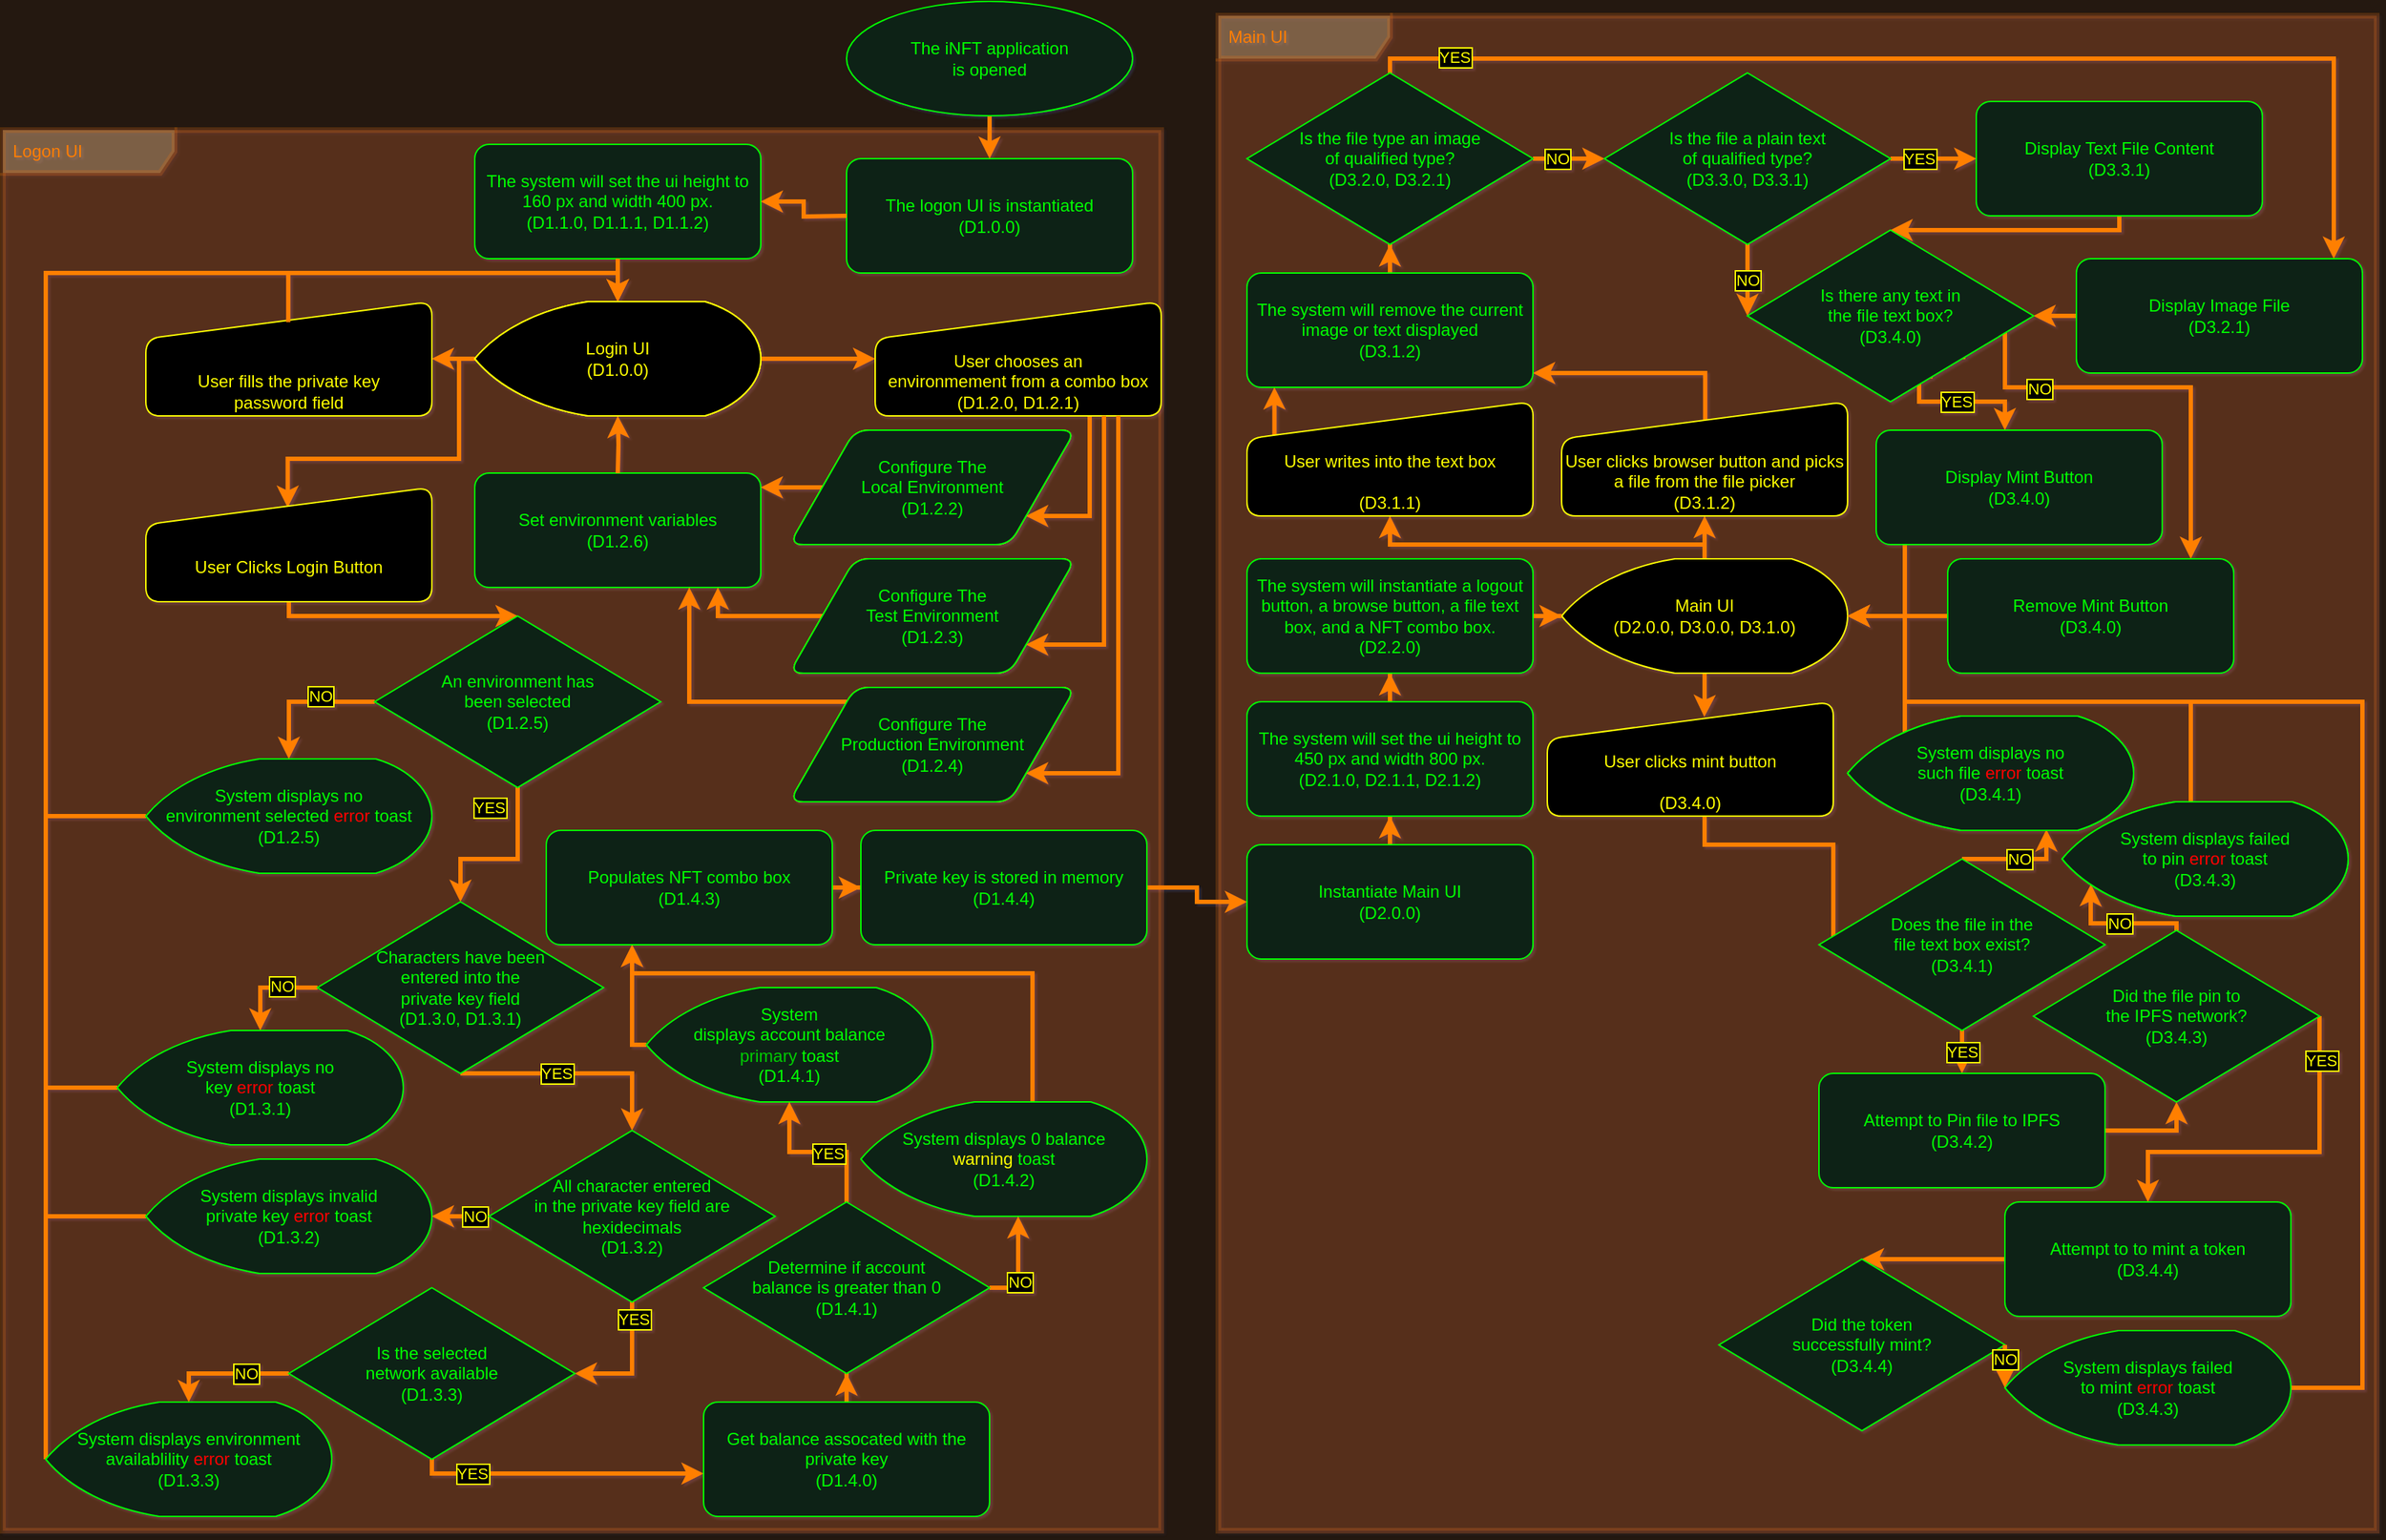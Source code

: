 <mxfile version="15.7.3" type="device"><diagram id="C5RBs43oDa-KdzZeNtuy" name="Page-1"><mxGraphModel dx="1097" dy="750" grid="1" gridSize="10" guides="1" tooltips="1" connect="1" arrows="1" fold="1" page="1" pageScale="1" pageWidth="850" pageHeight="1100" background="#241810" math="0" shadow="1"><root><mxCell id="WIyWlLk6GJQsqaUBKTNV-0"/><mxCell id="WIyWlLk6GJQsqaUBKTNV-1" parent="WIyWlLk6GJQsqaUBKTNV-0"/><mxCell id="1leu_KWG4kSdCPXj51SF-2" value="&lt;font color=&quot;#ff7f00&quot;&gt;Logon UI&lt;/font&gt;" style="shape=umlFrame;whiteSpace=wrap;html=1;width=120;height=30;boundedLbl=1;verticalAlign=middle;align=left;spacingLeft=5;swimlaneFillColor=#FF7F00;strokeColor=#FF7F00;strokeWidth=4;opacity=20;" parent="WIyWlLk6GJQsqaUBKTNV-1" vertex="1"><mxGeometry x="20" y="100" width="810" height="980" as="geometry"/></mxCell><mxCell id="7Yb3wAof8D1DN3w7-vff-41" value="&lt;font&gt;Set environment variables&lt;br&gt;(D1.2.6)&lt;br&gt;&lt;/font&gt;" style="rounded=1;whiteSpace=wrap;html=1;absoluteArcSize=1;strokeWidth=1;fontColor=#00FF00;fillColor=#102419;shadow=0;strokeColor=#00FF00;glass=0;" parent="WIyWlLk6GJQsqaUBKTNV-1" vertex="1"><mxGeometry x="350" y="340" width="200" height="80" as="geometry"/></mxCell><mxCell id="7Yb3wAof8D1DN3w7-vff-10" value="User fills the private key&lt;br&gt;password field" style="html=1;strokeWidth=1;shape=manualInput;whiteSpace=wrap;rounded=1;size=26;fontColor=#FFFF00;fillColor=#000000;shadow=0;strokeColor=#FFFF00;glass=0;verticalAlign=bottom;" parent="WIyWlLk6GJQsqaUBKTNV-1" vertex="1"><mxGeometry x="120" y="220" width="200" height="80" as="geometry"/></mxCell><mxCell id="7Yb3wAof8D1DN3w7-vff-40" value="Login UI&lt;br&gt;(D1.0.0)" style="strokeWidth=1;html=1;shape=mxgraph.flowchart.display;whiteSpace=wrap;fontColor=#FFFF00;fillColor=#000000;rounded=1;shadow=0;strokeColor=#FFFF00;glass=0;" parent="WIyWlLk6GJQsqaUBKTNV-1" vertex="1"><mxGeometry x="350" y="220" width="200" height="80" as="geometry"/></mxCell><mxCell id="7Yb3wAof8D1DN3w7-vff-39" value="&lt;font&gt;The logon UI is instantiated&lt;br&gt;(D1.0.0)&lt;br&gt;&lt;/font&gt;" style="rounded=1;whiteSpace=wrap;html=1;absoluteArcSize=1;strokeWidth=1;fillColor=#102419;strokeColor=#00FF00;shadow=0;fontColor=#00FF00;glass=0;" parent="WIyWlLk6GJQsqaUBKTNV-1" vertex="1"><mxGeometry x="610" y="120" width="200" height="80" as="geometry"/></mxCell><mxCell id="7Yb3wAof8D1DN3w7-vff-38" value="&lt;font&gt;The system will set the ui height to 160 px and width 400 px.&lt;br&gt;(D1.1.0, D1.1.1, D1.1.2)&lt;br&gt;&lt;/font&gt;" style="rounded=1;whiteSpace=wrap;html=1;absoluteArcSize=1;strokeWidth=1;fillColor=#102419;strokeColor=#00FF00;shadow=0;fontColor=#00FF00;glass=0;" parent="WIyWlLk6GJQsqaUBKTNV-1" vertex="1"><mxGeometry x="350" y="110" width="200" height="80" as="geometry"/></mxCell><mxCell id="1leu_KWG4kSdCPXj51SF-4" style="edgeStyle=orthogonalEdgeStyle;rounded=0;orthogonalLoop=1;jettySize=auto;html=1;fontColor=#FFFF00;strokeColor=#FF7F00;strokeWidth=3;" parent="WIyWlLk6GJQsqaUBKTNV-1" source="1leu_KWG4kSdCPXj51SF-0" edge="1"><mxGeometry relative="1" as="geometry"><mxPoint x="710.029" y="120" as="targetPoint"/></mxGeometry></mxCell><mxCell id="1leu_KWG4kSdCPXj51SF-0" value="The iNFT application&lt;br&gt;is opened" style="strokeWidth=1;html=1;shape=mxgraph.flowchart.start_1;whiteSpace=wrap;rounded=1;shadow=0;fontColor=#00ff00;strokeColor=#00FF00;fillColor=#102419;glass=0;" parent="WIyWlLk6GJQsqaUBKTNV-1" vertex="1"><mxGeometry x="610" y="10" width="200" height="80" as="geometry"/></mxCell><mxCell id="1leu_KWG4kSdCPXj51SF-6" style="edgeStyle=orthogonalEdgeStyle;rounded=0;orthogonalLoop=1;jettySize=auto;html=1;fontColor=#FF7F00;strokeColor=#FF7F00;strokeWidth=3;" parent="WIyWlLk6GJQsqaUBKTNV-1" target="7Yb3wAof8D1DN3w7-vff-38" edge="1"><mxGeometry relative="1" as="geometry"><mxPoint x="610" y="160" as="sourcePoint"/><mxPoint x="550" y="150.0" as="targetPoint"/></mxGeometry></mxCell><mxCell id="1leu_KWG4kSdCPXj51SF-10" style="edgeStyle=orthogonalEdgeStyle;rounded=0;orthogonalLoop=1;jettySize=auto;html=1;fontColor=#FF7F00;strokeColor=#FF7F00;strokeWidth=3;" parent="WIyWlLk6GJQsqaUBKTNV-1" source="7Yb3wAof8D1DN3w7-vff-38" target="1leu_KWG4kSdCPXj51SF-9" edge="1"><mxGeometry relative="1" as="geometry"><mxPoint x="450" y="190.0" as="sourcePoint"/></mxGeometry></mxCell><mxCell id="1leu_KWG4kSdCPXj51SF-16" style="edgeStyle=orthogonalEdgeStyle;rounded=0;orthogonalLoop=1;jettySize=auto;html=1;fontColor=#FF7F00;strokeColor=#FF7F00;strokeWidth=3;" parent="WIyWlLk6GJQsqaUBKTNV-1" source="1leu_KWG4kSdCPXj51SF-7" target="1leu_KWG4kSdCPXj51SF-13" edge="1"><mxGeometry relative="1" as="geometry"><Array as="points"><mxPoint x="780" y="370"/></Array></mxGeometry></mxCell><mxCell id="1leu_KWG4kSdCPXj51SF-7" value="User chooses an&lt;br&gt;environmement from a combo box&lt;br&gt;(D1.2.0, D1.2.1)" style="html=1;strokeWidth=1;shape=manualInput;whiteSpace=wrap;rounded=1;size=26;fontColor=#FFFF00;fillColor=#000000;shadow=0;strokeColor=#FFFF00;glass=0;verticalAlign=bottom;" parent="WIyWlLk6GJQsqaUBKTNV-1" vertex="1"><mxGeometry x="630" y="220" width="200" height="80" as="geometry"/></mxCell><mxCell id="1leu_KWG4kSdCPXj51SF-12" style="edgeStyle=orthogonalEdgeStyle;rounded=0;orthogonalLoop=1;jettySize=auto;html=1;fontColor=#FF7F00;strokeColor=#FF7F00;strokeWidth=3;exitX=1;exitY=0.5;exitDx=0;exitDy=0;exitPerimeter=0;" parent="WIyWlLk6GJQsqaUBKTNV-1" source="1leu_KWG4kSdCPXj51SF-9" target="1leu_KWG4kSdCPXj51SF-7" edge="1"><mxGeometry relative="1" as="geometry"><mxPoint x="580.0" y="260" as="sourcePoint"/></mxGeometry></mxCell><mxCell id="1leu_KWG4kSdCPXj51SF-26" style="edgeStyle=orthogonalEdgeStyle;rounded=0;orthogonalLoop=1;jettySize=auto;html=1;fontColor=#FFFF00;strokeColor=#FF7F00;strokeWidth=3;entryX=0.496;entryY=0.177;entryDx=0;entryDy=0;entryPerimeter=0;" parent="WIyWlLk6GJQsqaUBKTNV-1" source="1leu_KWG4kSdCPXj51SF-9" target="1leu_KWG4kSdCPXj51SF-25" edge="1"><mxGeometry relative="1" as="geometry"><Array as="points"><mxPoint x="339" y="260"/><mxPoint x="339" y="330"/><mxPoint x="219" y="330"/></Array></mxGeometry></mxCell><mxCell id="7Yb3wAof8D1DN3w7-vff-11" style="edgeStyle=orthogonalEdgeStyle;rounded=0;orthogonalLoop=1;jettySize=auto;html=1;fontColor=#FFFF00;strokeColor=#FF7F00;strokeWidth=3;" parent="WIyWlLk6GJQsqaUBKTNV-1" source="1leu_KWG4kSdCPXj51SF-9" target="7Yb3wAof8D1DN3w7-vff-10" edge="1"><mxGeometry relative="1" as="geometry"/></mxCell><mxCell id="1leu_KWG4kSdCPXj51SF-9" value="Login UI&lt;br&gt;(D1.0.0)" style="strokeWidth=1;html=1;shape=mxgraph.flowchart.display;whiteSpace=wrap;fontColor=#FFFF00;fillColor=#000000;rounded=1;shadow=0;strokeColor=#FFFF00;glass=0;" parent="WIyWlLk6GJQsqaUBKTNV-1" vertex="1"><mxGeometry x="350" y="220" width="200" height="80" as="geometry"/></mxCell><mxCell id="1leu_KWG4kSdCPXj51SF-23" style="edgeStyle=orthogonalEdgeStyle;rounded=0;orthogonalLoop=1;jettySize=auto;html=1;fontColor=#FFFF00;strokeColor=#FF7F00;strokeWidth=3;" parent="WIyWlLk6GJQsqaUBKTNV-1" source="1leu_KWG4kSdCPXj51SF-13" edge="1"><mxGeometry relative="1" as="geometry"><Array as="points"><mxPoint x="563" y="350"/><mxPoint x="563" y="350"/></Array><mxPoint x="550.0" y="350" as="targetPoint"/></mxGeometry></mxCell><mxCell id="1leu_KWG4kSdCPXj51SF-13" value="&lt;font color=&quot;#ffff00&quot;&gt;Configure The&lt;br&gt;Local Environment&lt;br&gt;(D1.2.2)&lt;br&gt;&lt;/font&gt;" style="shape=parallelogram;html=1;strokeWidth=1;perimeter=parallelogramPerimeter;whiteSpace=wrap;rounded=1;size=0.23;fontColor=#00ff00;fillColor=#000000;shadow=0;strokeColor=#FFFF00;glass=0;" parent="WIyWlLk6GJQsqaUBKTNV-1" vertex="1"><mxGeometry x="570" y="310" width="200" height="80" as="geometry"/></mxCell><mxCell id="1leu_KWG4kSdCPXj51SF-22" style="edgeStyle=orthogonalEdgeStyle;rounded=0;orthogonalLoop=1;jettySize=auto;html=1;fontColor=#FFFF00;strokeColor=#FF7F00;strokeWidth=3;" parent="WIyWlLk6GJQsqaUBKTNV-1" source="1leu_KWG4kSdCPXj51SF-14" edge="1"><mxGeometry relative="1" as="geometry"><Array as="points"><mxPoint x="500" y="500"/></Array><mxPoint x="500.0" y="420" as="targetPoint"/></mxGeometry></mxCell><mxCell id="1leu_KWG4kSdCPXj51SF-14" value="&lt;font color=&quot;#ffff00&quot;&gt;Configure The&lt;br&gt;Production Environment&lt;br&gt;(D1.2.4)&lt;/font&gt;" style="shape=parallelogram;html=1;strokeWidth=1;perimeter=parallelogramPerimeter;whiteSpace=wrap;rounded=1;size=0.23;fontColor=#00ff00;fillColor=#000000;shadow=0;strokeColor=#FFFF00;glass=0;" parent="WIyWlLk6GJQsqaUBKTNV-1" vertex="1"><mxGeometry x="570" y="490" width="200" height="80" as="geometry"/></mxCell><mxCell id="1leu_KWG4kSdCPXj51SF-21" style="edgeStyle=orthogonalEdgeStyle;rounded=0;orthogonalLoop=1;jettySize=auto;html=1;fontColor=#FFFF00;strokeColor=#FF7F00;strokeWidth=3;" parent="WIyWlLk6GJQsqaUBKTNV-1" source="1leu_KWG4kSdCPXj51SF-15" edge="1"><mxGeometry relative="1" as="geometry"><Array as="points"><mxPoint x="520" y="440"/></Array><mxPoint x="520.0" y="420" as="targetPoint"/></mxGeometry></mxCell><mxCell id="1leu_KWG4kSdCPXj51SF-15" value="&lt;font color=&quot;#ffff00&quot;&gt;Configure The&lt;br&gt;Test Environment&lt;br&gt;(D1.2.3)&lt;br&gt;&lt;/font&gt;" style="shape=parallelogram;html=1;strokeWidth=1;perimeter=parallelogramPerimeter;whiteSpace=wrap;rounded=1;size=0.23;fontColor=#00ff00;fillColor=#000000;shadow=0;strokeColor=#FFFF00;glass=0;" parent="WIyWlLk6GJQsqaUBKTNV-1" vertex="1"><mxGeometry x="570" y="400" width="200" height="80" as="geometry"/></mxCell><mxCell id="1leu_KWG4kSdCPXj51SF-17" style="edgeStyle=orthogonalEdgeStyle;rounded=0;orthogonalLoop=1;jettySize=auto;html=1;fontColor=#FF7F00;strokeColor=#FF7F00;strokeWidth=3;" parent="WIyWlLk6GJQsqaUBKTNV-1" source="1leu_KWG4kSdCPXj51SF-7" target="1leu_KWG4kSdCPXj51SF-15" edge="1"><mxGeometry relative="1" as="geometry"><mxPoint x="810" y="330" as="sourcePoint"/><mxPoint x="747" y="410.0" as="targetPoint"/><Array as="points"><mxPoint x="790" y="460"/></Array></mxGeometry></mxCell><mxCell id="1leu_KWG4kSdCPXj51SF-18" style="edgeStyle=orthogonalEdgeStyle;rounded=0;orthogonalLoop=1;jettySize=auto;html=1;fontColor=#FF7F00;strokeColor=#FF7F00;strokeWidth=3;" parent="WIyWlLk6GJQsqaUBKTNV-1" source="1leu_KWG4kSdCPXj51SF-7" target="1leu_KWG4kSdCPXj51SF-14" edge="1"><mxGeometry relative="1" as="geometry"><mxPoint x="820" y="330" as="sourcePoint"/><mxPoint x="747" y="530.0" as="targetPoint"/><Array as="points"><mxPoint x="800" y="550"/></Array></mxGeometry></mxCell><mxCell id="1leu_KWG4kSdCPXj51SF-24" style="edgeStyle=orthogonalEdgeStyle;rounded=0;orthogonalLoop=1;jettySize=auto;html=1;fontColor=#FFFF00;strokeColor=#FF7F00;strokeWidth=3;" parent="WIyWlLk6GJQsqaUBKTNV-1" target="1leu_KWG4kSdCPXj51SF-9" edge="1"><mxGeometry relative="1" as="geometry"><mxPoint x="450.0" y="340" as="sourcePoint"/></mxGeometry></mxCell><mxCell id="1leu_KWG4kSdCPXj51SF-28" style="edgeStyle=orthogonalEdgeStyle;rounded=0;orthogonalLoop=1;jettySize=auto;html=1;fontColor=#FFFF00;strokeColor=#FF7F00;strokeWidth=3;entryX=0.5;entryY=0;entryDx=0;entryDy=0;entryPerimeter=0;" parent="WIyWlLk6GJQsqaUBKTNV-1" source="1leu_KWG4kSdCPXj51SF-25" target="1leu_KWG4kSdCPXj51SF-27" edge="1"><mxGeometry relative="1" as="geometry"><Array as="points"><mxPoint x="220" y="440"/></Array></mxGeometry></mxCell><mxCell id="1leu_KWG4kSdCPXj51SF-25" value="User Clicks Login Button&lt;br&gt;&amp;nbsp;" style="html=1;strokeWidth=1;shape=manualInput;whiteSpace=wrap;rounded=1;size=26;fontColor=#FFFF00;fillColor=#000000;shadow=0;strokeColor=#FFFF00;glass=0;verticalAlign=bottom;" parent="WIyWlLk6GJQsqaUBKTNV-1" vertex="1"><mxGeometry x="120" y="350" width="200" height="80" as="geometry"/></mxCell><mxCell id="1leu_KWG4kSdCPXj51SF-30" value="" style="edgeStyle=orthogonalEdgeStyle;rounded=0;orthogonalLoop=1;jettySize=auto;html=1;fontColor=#FFFF00;strokeColor=#FF7F00;strokeWidth=3;entryX=0.5;entryY=0;entryDx=0;entryDy=0;entryPerimeter=0;" parent="WIyWlLk6GJQsqaUBKTNV-1" source="1leu_KWG4kSdCPXj51SF-27" target="1leu_KWG4kSdCPXj51SF-29" edge="1"><mxGeometry relative="1" as="geometry"><Array as="points"><mxPoint x="380" y="610"/><mxPoint x="340" y="610"/></Array></mxGeometry></mxCell><mxCell id="1leu_KWG4kSdCPXj51SF-38" value="YES" style="edgeLabel;html=1;align=center;verticalAlign=middle;resizable=0;points=[];fontColor=#FFFF00;labelBorderColor=#FFFF00;labelBackgroundColor=#000000;" parent="1leu_KWG4kSdCPXj51SF-30" vertex="1" connectable="0"><mxGeometry x="-0.643" y="-1" relative="1" as="geometry"><mxPoint x="-19" y="-8" as="offset"/></mxGeometry></mxCell><mxCell id="1leu_KWG4kSdCPXj51SF-39" style="edgeStyle=orthogonalEdgeStyle;rounded=0;orthogonalLoop=1;jettySize=auto;html=1;fontColor=#FFFF00;strokeColor=#FF7F00;strokeWidth=3;" parent="WIyWlLk6GJQsqaUBKTNV-1" source="1leu_KWG4kSdCPXj51SF-27" target="1leu_KWG4kSdCPXj51SF-36" edge="1"><mxGeometry relative="1" as="geometry"><Array as="points"><mxPoint x="220" y="500"/></Array></mxGeometry></mxCell><mxCell id="1leu_KWG4kSdCPXj51SF-40" value="NO" style="edgeLabel;html=1;align=center;verticalAlign=middle;resizable=0;points=[];fontColor=#FFFF00;" parent="1leu_KWG4kSdCPXj51SF-39" vertex="1" connectable="0"><mxGeometry x="0.404" y="4" relative="1" as="geometry"><mxPoint x="18" y="-14" as="offset"/></mxGeometry></mxCell><mxCell id="1leu_KWG4kSdCPXj51SF-43" value="NO" style="edgeLabel;html=1;align=center;verticalAlign=middle;resizable=0;points=[];fontColor=#FFFF00;labelBorderColor=#FFFF00;labelBackgroundColor=#000000;" parent="1leu_KWG4kSdCPXj51SF-39" vertex="1" connectable="0"><mxGeometry x="0.404" y="4" relative="1" as="geometry"><mxPoint x="18" y="-14" as="offset"/></mxGeometry></mxCell><mxCell id="1leu_KWG4kSdCPXj51SF-27" value="&lt;font&gt;An environment has&lt;br&gt;been selected&lt;br&gt;(D1.2.5)&lt;/font&gt;" style="strokeWidth=1;html=1;shape=mxgraph.flowchart.decision;whiteSpace=wrap;fontColor=#00FF00;fillColor=#102419;rounded=1;shadow=0;strokeColor=#00FF00;glass=0;" parent="WIyWlLk6GJQsqaUBKTNV-1" vertex="1"><mxGeometry x="280" y="440" width="200" height="120" as="geometry"/></mxCell><mxCell id="1leu_KWG4kSdCPXj51SF-32" value="" style="edgeStyle=orthogonalEdgeStyle;rounded=0;orthogonalLoop=1;jettySize=auto;html=1;fontColor=#FFFF00;strokeColor=#FF7F00;strokeWidth=3;exitX=0.5;exitY=1;exitDx=0;exitDy=0;exitPerimeter=0;entryX=0.5;entryY=0;entryDx=0;entryDy=0;entryPerimeter=0;" parent="WIyWlLk6GJQsqaUBKTNV-1" source="1leu_KWG4kSdCPXj51SF-29" target="1leu_KWG4kSdCPXj51SF-31" edge="1"><mxGeometry relative="1" as="geometry"><Array as="points"><mxPoint x="460" y="760"/></Array></mxGeometry></mxCell><mxCell id="7Yb3wAof8D1DN3w7-vff-14" value="YES" style="edgeLabel;html=1;align=center;verticalAlign=middle;resizable=0;points=[];fontColor=#FFFF00;labelBorderColor=#FFFF00;labelBackgroundColor=#000000;" parent="1leu_KWG4kSdCPXj51SF-32" vertex="1" connectable="0"><mxGeometry x="-0.164" relative="1" as="geometry"><mxPoint as="offset"/></mxGeometry></mxCell><mxCell id="7Yb3wAof8D1DN3w7-vff-2" style="edgeStyle=orthogonalEdgeStyle;rounded=0;orthogonalLoop=1;jettySize=auto;html=1;fontColor=#FFFF00;strokeColor=#FF7F00;strokeWidth=3;" parent="WIyWlLk6GJQsqaUBKTNV-1" source="1leu_KWG4kSdCPXj51SF-29" target="7Yb3wAof8D1DN3w7-vff-1" edge="1"><mxGeometry relative="1" as="geometry"><Array as="points"><mxPoint x="200" y="700"/></Array></mxGeometry></mxCell><mxCell id="7Yb3wAof8D1DN3w7-vff-13" value="NO" style="edgeLabel;html=1;align=center;verticalAlign=middle;resizable=0;points=[];fontColor=#FFFF00;labelBorderColor=#FFFF00;labelBackgroundColor=#000000;" parent="7Yb3wAof8D1DN3w7-vff-2" vertex="1" connectable="0"><mxGeometry x="-0.275" y="-1" relative="1" as="geometry"><mxPoint as="offset"/></mxGeometry></mxCell><mxCell id="1leu_KWG4kSdCPXj51SF-29" value="&lt;font&gt;Characters have been&lt;br&gt;entered into the&lt;br&gt;private key field&lt;br&gt;(D1.3.0, D1.3.1)&lt;/font&gt;" style="strokeWidth=1;html=1;shape=mxgraph.flowchart.decision;whiteSpace=wrap;fontColor=#00FF00;fillColor=#102419;rounded=1;shadow=0;strokeColor=#00FF00;glass=0;" parent="WIyWlLk6GJQsqaUBKTNV-1" vertex="1"><mxGeometry x="240" y="640" width="200" height="120" as="geometry"/></mxCell><mxCell id="1leu_KWG4kSdCPXj51SF-35" style="edgeStyle=orthogonalEdgeStyle;rounded=0;orthogonalLoop=1;jettySize=auto;html=1;entryX=1;entryY=0.5;entryDx=0;entryDy=0;entryPerimeter=0;fontColor=#FFFF00;strokeColor=#FF7F00;strokeWidth=3;" parent="WIyWlLk6GJQsqaUBKTNV-1" target="1leu_KWG4kSdCPXj51SF-33" edge="1"><mxGeometry relative="1" as="geometry"><mxPoint x="460" y="910" as="sourcePoint"/><Array as="points"><mxPoint x="460" y="970"/></Array></mxGeometry></mxCell><mxCell id="7Yb3wAof8D1DN3w7-vff-17" value="YES" style="edgeLabel;html=1;align=center;verticalAlign=middle;resizable=0;points=[];fontColor=#FFFF00;labelBorderColor=#FFFF00;labelBackgroundColor=#000000;" parent="1leu_KWG4kSdCPXj51SF-35" vertex="1" connectable="0"><mxGeometry x="-0.562" y="1" relative="1" as="geometry"><mxPoint as="offset"/></mxGeometry></mxCell><mxCell id="7Yb3wAof8D1DN3w7-vff-15" value="NO" style="edgeStyle=orthogonalEdgeStyle;rounded=0;orthogonalLoop=1;jettySize=auto;html=1;fontColor=#FFFF00;strokeColor=#FF7F00;strokeWidth=3;labelBorderColor=#FFFF00;labelBackgroundColor=#000000;" parent="WIyWlLk6GJQsqaUBKTNV-1" source="1leu_KWG4kSdCPXj51SF-31" target="7Yb3wAof8D1DN3w7-vff-0" edge="1"><mxGeometry x="-0.5" relative="1" as="geometry"><mxPoint as="offset"/></mxGeometry></mxCell><mxCell id="1leu_KWG4kSdCPXj51SF-31" value="&lt;font&gt;All character entered&lt;br&gt;in the private key field are hexidecimals&lt;br&gt;(D1.3.2)&lt;/font&gt;" style="strokeWidth=1;html=1;shape=mxgraph.flowchart.decision;whiteSpace=wrap;fontColor=#00FF00;fillColor=#102419;rounded=1;shadow=0;strokeColor=#00FF00;glass=0;" parent="WIyWlLk6GJQsqaUBKTNV-1" vertex="1"><mxGeometry x="360" y="800" width="200" height="120" as="geometry"/></mxCell><mxCell id="7Yb3wAof8D1DN3w7-vff-5" style="edgeStyle=orthogonalEdgeStyle;rounded=0;orthogonalLoop=1;jettySize=auto;html=1;fontColor=#FFFF00;strokeColor=#FF7F00;strokeWidth=3;" parent="WIyWlLk6GJQsqaUBKTNV-1" source="1leu_KWG4kSdCPXj51SF-33" target="7Yb3wAof8D1DN3w7-vff-4" edge="1"><mxGeometry relative="1" as="geometry"><Array as="points"><mxPoint x="150" y="970"/></Array></mxGeometry></mxCell><mxCell id="7Yb3wAof8D1DN3w7-vff-19" value="NO" style="edgeLabel;html=1;align=center;verticalAlign=middle;resizable=0;points=[];fontColor=#FFFF00;labelBorderColor=#FFFF00;labelBackgroundColor=#000000;" parent="7Yb3wAof8D1DN3w7-vff-5" vertex="1" connectable="0"><mxGeometry x="-0.331" relative="1" as="geometry"><mxPoint as="offset"/></mxGeometry></mxCell><mxCell id="7Yb3wAof8D1DN3w7-vff-22" style="edgeStyle=orthogonalEdgeStyle;rounded=0;orthogonalLoop=1;jettySize=auto;html=1;fontColor=#FFFF00;strokeColor=#FF7F00;strokeWidth=3;" parent="WIyWlLk6GJQsqaUBKTNV-1" source="1leu_KWG4kSdCPXj51SF-33" target="7Yb3wAof8D1DN3w7-vff-24" edge="1"><mxGeometry relative="1" as="geometry"><mxPoint x="430" y="1050" as="targetPoint"/><Array as="points"><mxPoint x="320" y="1040"/></Array></mxGeometry></mxCell><mxCell id="7Yb3wAof8D1DN3w7-vff-23" value="YES" style="edgeLabel;html=1;align=center;verticalAlign=middle;resizable=0;points=[];fontColor=#FFFF00;labelBorderColor=#FFFF00;labelBackgroundColor=#000000;" parent="7Yb3wAof8D1DN3w7-vff-22" vertex="1" connectable="0"><mxGeometry x="-0.621" relative="1" as="geometry"><mxPoint as="offset"/></mxGeometry></mxCell><mxCell id="1leu_KWG4kSdCPXj51SF-33" value="&lt;font&gt;Is the selected&lt;br&gt;network available&lt;br&gt;(D1.3.3)&lt;/font&gt;" style="strokeWidth=1;html=1;shape=mxgraph.flowchart.decision;whiteSpace=wrap;fontColor=#00FF00;fillColor=#102419;rounded=1;shadow=0;strokeColor=#00FF00;glass=0;" parent="WIyWlLk6GJQsqaUBKTNV-1" vertex="1"><mxGeometry x="220" y="910" width="200" height="120" as="geometry"/></mxCell><mxCell id="7Yb3wAof8D1DN3w7-vff-6" style="edgeStyle=orthogonalEdgeStyle;rounded=0;orthogonalLoop=1;jettySize=auto;html=1;fontColor=#FFFF00;strokeColor=#FF7F00;strokeWidth=3;" parent="WIyWlLk6GJQsqaUBKTNV-1" source="1leu_KWG4kSdCPXj51SF-36" target="1leu_KWG4kSdCPXj51SF-9" edge="1"><mxGeometry relative="1" as="geometry"><Array as="points"><mxPoint x="50" y="580"/><mxPoint x="50" y="200"/><mxPoint x="450" y="200"/></Array></mxGeometry></mxCell><mxCell id="1leu_KWG4kSdCPXj51SF-36" value="&lt;font&gt;System displays no&lt;br&gt;environment selected&amp;nbsp;&lt;/font&gt;&lt;font color=&quot;#ff0000&quot;&gt;error &lt;/font&gt;&lt;font&gt;toast&lt;br&gt;(D1.2.5)&lt;br&gt;&lt;/font&gt;" style="strokeWidth=1;html=1;shape=mxgraph.flowchart.display;whiteSpace=wrap;fontColor=#00FF00;fillColor=#102419;rounded=1;shadow=0;strokeColor=#00FF00;glass=0;" parent="WIyWlLk6GJQsqaUBKTNV-1" vertex="1"><mxGeometry x="120" y="540" width="200" height="80" as="geometry"/></mxCell><mxCell id="7Yb3wAof8D1DN3w7-vff-8" style="edgeStyle=orthogonalEdgeStyle;rounded=0;orthogonalLoop=1;jettySize=auto;html=1;fontColor=#FFFF00;strokeColor=#FF7F00;strokeWidth=3;" parent="WIyWlLk6GJQsqaUBKTNV-1" source="7Yb3wAof8D1DN3w7-vff-0" target="1leu_KWG4kSdCPXj51SF-9" edge="1"><mxGeometry relative="1" as="geometry"><Array as="points"><mxPoint x="50" y="860"/><mxPoint x="50" y="200"/><mxPoint x="450" y="200"/></Array></mxGeometry></mxCell><mxCell id="7Yb3wAof8D1DN3w7-vff-0" value="&lt;font&gt;System displays invalid&lt;br&gt;private key&amp;nbsp;&lt;/font&gt;&lt;font&gt;&lt;font color=&quot;#ff0000&quot;&gt;error&lt;/font&gt; &lt;/font&gt;&lt;font&gt;toast&lt;br&gt;(D1.3.2)&lt;br&gt;&lt;/font&gt;" style="strokeWidth=1;html=1;shape=mxgraph.flowchart.display;whiteSpace=wrap;fontColor=#00FF00;fillColor=#102419;rounded=1;shadow=0;strokeColor=#00FF00;glass=0;" parent="WIyWlLk6GJQsqaUBKTNV-1" vertex="1"><mxGeometry x="120" y="820" width="200" height="80" as="geometry"/></mxCell><mxCell id="7Yb3wAof8D1DN3w7-vff-7" style="edgeStyle=orthogonalEdgeStyle;rounded=0;orthogonalLoop=1;jettySize=auto;html=1;fontColor=#FFFF00;strokeColor=#FF7F00;strokeWidth=3;" parent="WIyWlLk6GJQsqaUBKTNV-1" source="7Yb3wAof8D1DN3w7-vff-1" target="1leu_KWG4kSdCPXj51SF-9" edge="1"><mxGeometry relative="1" as="geometry"><Array as="points"><mxPoint x="50" y="770"/><mxPoint x="50" y="200"/><mxPoint x="450" y="200"/></Array></mxGeometry></mxCell><mxCell id="7Yb3wAof8D1DN3w7-vff-1" value="&lt;font&gt;System displays no&lt;br&gt;key&amp;nbsp;&lt;/font&gt;&lt;font color=&quot;#ff0000&quot;&gt;error &lt;/font&gt;&lt;font&gt;toast&lt;br&gt;(D1.3.1)&lt;br&gt;&lt;/font&gt;" style="strokeWidth=1;html=1;shape=mxgraph.flowchart.display;whiteSpace=wrap;fontColor=#00FF00;fillColor=#102419;rounded=1;shadow=0;strokeColor=#00FF00;glass=0;" parent="WIyWlLk6GJQsqaUBKTNV-1" vertex="1"><mxGeometry x="100" y="730" width="200" height="80" as="geometry"/></mxCell><mxCell id="7Yb3wAof8D1DN3w7-vff-9" style="edgeStyle=orthogonalEdgeStyle;rounded=0;orthogonalLoop=1;jettySize=auto;html=1;fontColor=#FFFF00;strokeColor=#FF7F00;strokeWidth=3;exitX=0;exitY=0.5;exitDx=0;exitDy=0;exitPerimeter=0;" parent="WIyWlLk6GJQsqaUBKTNV-1" source="7Yb3wAof8D1DN3w7-vff-4" target="1leu_KWG4kSdCPXj51SF-9" edge="1"><mxGeometry relative="1" as="geometry"><Array as="points"><mxPoint x="50" y="200"/><mxPoint x="450" y="200"/></Array></mxGeometry></mxCell><mxCell id="7Yb3wAof8D1DN3w7-vff-4" value="&lt;font&gt;System displays&amp;nbsp;environment availablility&amp;nbsp;&lt;/font&gt;&lt;font color=&quot;#ff0000&quot;&gt;error &lt;/font&gt;&lt;font&gt;toast&lt;br&gt;(D1.3.3)&lt;br&gt;&lt;/font&gt;" style="strokeWidth=1;html=1;shape=mxgraph.flowchart.display;whiteSpace=wrap;fontColor=#00FF00;fillColor=#102419;rounded=1;shadow=0;strokeColor=#00FF00;glass=0;" parent="WIyWlLk6GJQsqaUBKTNV-1" vertex="1"><mxGeometry x="50" y="990" width="200" height="80" as="geometry"/></mxCell><mxCell id="7Yb3wAof8D1DN3w7-vff-12" style="edgeStyle=orthogonalEdgeStyle;rounded=0;orthogonalLoop=1;jettySize=auto;html=1;fontColor=#FFFF00;strokeColor=#FF7F00;strokeWidth=3;exitX=0.498;exitY=0.179;exitDx=0;exitDy=0;exitPerimeter=0;" parent="WIyWlLk6GJQsqaUBKTNV-1" source="7Yb3wAof8D1DN3w7-vff-10" target="1leu_KWG4kSdCPXj51SF-9" edge="1"><mxGeometry relative="1" as="geometry"><Array as="points"><mxPoint x="220" y="200"/><mxPoint x="450" y="200"/></Array></mxGeometry></mxCell><mxCell id="7Yb3wAof8D1DN3w7-vff-28" style="edgeStyle=orthogonalEdgeStyle;rounded=0;orthogonalLoop=1;jettySize=auto;html=1;labelBackgroundColor=#000000;labelBorderColor=#FFFF00;fontColor=#FFFF00;strokeColor=#FF7F00;strokeWidth=3;" parent="WIyWlLk6GJQsqaUBKTNV-1" source="7Yb3wAof8D1DN3w7-vff-24" target="7Yb3wAof8D1DN3w7-vff-27" edge="1"><mxGeometry relative="1" as="geometry"/></mxCell><mxCell id="7Yb3wAof8D1DN3w7-vff-24" value="&lt;font&gt;Get balance assocated with the private key&lt;br&gt;(D1.4.0)&lt;br&gt;&lt;/font&gt;" style="rounded=1;whiteSpace=wrap;html=1;absoluteArcSize=1;strokeWidth=1;fontColor=#00FF00;fillColor=#102419;shadow=0;strokeColor=#00FF00;glass=0;" parent="WIyWlLk6GJQsqaUBKTNV-1" vertex="1"><mxGeometry x="510" y="990" width="200" height="80" as="geometry"/></mxCell><mxCell id="7Yb3wAof8D1DN3w7-vff-49" style="edgeStyle=orthogonalEdgeStyle;rounded=0;orthogonalLoop=1;jettySize=auto;html=1;labelBackgroundColor=#000000;labelBorderColor=#FFFF00;fontColor=#00CC00;strokeColor=#FF7F00;strokeWidth=3;" parent="WIyWlLk6GJQsqaUBKTNV-1" source="7Yb3wAof8D1DN3w7-vff-26" target="7Yb3wAof8D1DN3w7-vff-45" edge="1"><mxGeometry relative="1" as="geometry"><Array as="points"><mxPoint x="460" y="740"/></Array></mxGeometry></mxCell><mxCell id="7Yb3wAof8D1DN3w7-vff-26" value="&lt;font&gt;System&lt;br&gt;displays account balance &lt;/font&gt;&lt;font color=&quot;#00cc00&quot;&gt;primary&lt;font&gt;&amp;nbsp;&lt;/font&gt;&lt;/font&gt;&lt;font&gt;toast&lt;br&gt;(D1.4.1)&lt;br&gt;&lt;/font&gt;" style="strokeWidth=1;html=1;shape=mxgraph.flowchart.display;whiteSpace=wrap;fontColor=#00FF00;fillColor=#102419;rounded=1;shadow=0;strokeColor=#00FF00;glass=0;" parent="WIyWlLk6GJQsqaUBKTNV-1" vertex="1"><mxGeometry x="470" y="700" width="200" height="80" as="geometry"/></mxCell><mxCell id="7Yb3wAof8D1DN3w7-vff-31" style="edgeStyle=orthogonalEdgeStyle;rounded=0;orthogonalLoop=1;jettySize=auto;html=1;labelBackgroundColor=#000000;labelBorderColor=#FFFF00;fontColor=#FFFF00;strokeColor=#FF7F00;strokeWidth=3;" parent="WIyWlLk6GJQsqaUBKTNV-1" source="7Yb3wAof8D1DN3w7-vff-27" target="7Yb3wAof8D1DN3w7-vff-26" edge="1"><mxGeometry relative="1" as="geometry"/></mxCell><mxCell id="7Yb3wAof8D1DN3w7-vff-34" value="YES" style="edgeLabel;html=1;align=center;verticalAlign=middle;resizable=0;points=[];fontColor=#FFFF00;labelBorderColor=#FFFF00;labelBackgroundColor=#000000;fontStyle=0" parent="7Yb3wAof8D1DN3w7-vff-31" vertex="1" connectable="0"><mxGeometry x="-0.291" y="1" relative="1" as="geometry"><mxPoint x="-9" as="offset"/></mxGeometry></mxCell><mxCell id="7Yb3wAof8D1DN3w7-vff-32" style="edgeStyle=orthogonalEdgeStyle;rounded=0;orthogonalLoop=1;jettySize=auto;html=1;labelBackgroundColor=#000000;labelBorderColor=#FFFF00;fontColor=#FFFF00;strokeColor=#FF7F00;strokeWidth=3;" parent="WIyWlLk6GJQsqaUBKTNV-1" source="7Yb3wAof8D1DN3w7-vff-27" target="7Yb3wAof8D1DN3w7-vff-29" edge="1"><mxGeometry relative="1" as="geometry"><Array as="points"><mxPoint x="730" y="910"/></Array></mxGeometry></mxCell><mxCell id="7Yb3wAof8D1DN3w7-vff-33" value="NO" style="edgeLabel;html=1;align=center;verticalAlign=middle;resizable=0;points=[];fontColor=#FFFF00;labelBorderColor=#FFFF00;labelBackgroundColor=#000000;fontStyle=0" parent="7Yb3wAof8D1DN3w7-vff-32" vertex="1" connectable="0"><mxGeometry x="-0.298" y="-1" relative="1" as="geometry"><mxPoint as="offset"/></mxGeometry></mxCell><mxCell id="7Yb3wAof8D1DN3w7-vff-27" value="&lt;font&gt;Determine if account&lt;br&gt;balance is greater than 0&lt;br&gt;(D1.4.1)&lt;/font&gt;" style="strokeWidth=1;html=1;shape=mxgraph.flowchart.decision;whiteSpace=wrap;fontColor=#00FF00;fillColor=#102419;rounded=1;shadow=0;strokeColor=#00FF00;glass=0;" parent="WIyWlLk6GJQsqaUBKTNV-1" vertex="1"><mxGeometry x="510" y="850" width="200" height="120" as="geometry"/></mxCell><mxCell id="7Yb3wAof8D1DN3w7-vff-47" style="edgeStyle=orthogonalEdgeStyle;rounded=0;orthogonalLoop=1;jettySize=auto;html=1;labelBackgroundColor=#000000;labelBorderColor=#FFFF00;fontColor=#00CC00;strokeColor=#FF7F00;strokeWidth=3;" parent="WIyWlLk6GJQsqaUBKTNV-1" source="7Yb3wAof8D1DN3w7-vff-29" target="7Yb3wAof8D1DN3w7-vff-45" edge="1"><mxGeometry relative="1" as="geometry"><Array as="points"><mxPoint x="740" y="690"/><mxPoint x="460" y="690"/></Array></mxGeometry></mxCell><mxCell id="7Yb3wAof8D1DN3w7-vff-29" value="&lt;font&gt;System displays 0 balance &lt;/font&gt;&lt;font color=&quot;#ffff00&quot;&gt;warning&amp;nbsp;&lt;/font&gt;&lt;font&gt;toast&lt;br&gt;(D1.4.2)&lt;br&gt;&lt;/font&gt;" style="strokeWidth=1;html=1;shape=mxgraph.flowchart.display;whiteSpace=wrap;fontColor=#00FF00;fillColor=#102419;rounded=1;shadow=0;strokeColor=#00FF00;glass=0;" parent="WIyWlLk6GJQsqaUBKTNV-1" vertex="1"><mxGeometry x="620" y="780" width="200" height="80" as="geometry"/></mxCell><mxCell id="7Yb3wAof8D1DN3w7-vff-37" value="Login UI&lt;br&gt;(D1.0.0)" style="strokeWidth=1;html=1;shape=mxgraph.flowchart.display;whiteSpace=wrap;fontColor=#FFFF00;fillColor=#000000;rounded=1;shadow=0;strokeColor=#FFFF00;glass=0;" parent="WIyWlLk6GJQsqaUBKTNV-1" vertex="1"><mxGeometry x="350" y="220" width="200" height="80" as="geometry"/></mxCell><mxCell id="7Yb3wAof8D1DN3w7-vff-42" value="&lt;font&gt;Configure The&lt;br&gt;Local Environment&lt;br&gt;(D1.2.2)&lt;br&gt;&lt;/font&gt;" style="shape=parallelogram;html=1;strokeWidth=1;perimeter=parallelogramPerimeter;whiteSpace=wrap;rounded=1;size=0.23;fontColor=#00FF00;fillColor=#102419;shadow=0;strokeColor=#00FF00;glass=0;" parent="WIyWlLk6GJQsqaUBKTNV-1" vertex="1"><mxGeometry x="570" y="310" width="200" height="80" as="geometry"/></mxCell><mxCell id="7Yb3wAof8D1DN3w7-vff-43" value="&lt;font&gt;Configure The&lt;br&gt;Test Environment&lt;br&gt;(D1.2.3)&lt;br&gt;&lt;/font&gt;" style="shape=parallelogram;html=1;strokeWidth=1;perimeter=parallelogramPerimeter;whiteSpace=wrap;rounded=1;size=0.23;fontColor=#00FF00;fillColor=#102419;shadow=0;strokeColor=#00FF00;glass=0;" parent="WIyWlLk6GJQsqaUBKTNV-1" vertex="1"><mxGeometry x="570" y="400" width="200" height="80" as="geometry"/></mxCell><mxCell id="7Yb3wAof8D1DN3w7-vff-44" value="&lt;font&gt;Configure The&lt;br&gt;Production Environment&lt;br&gt;(D1.2.4)&lt;/font&gt;" style="shape=parallelogram;html=1;strokeWidth=1;perimeter=parallelogramPerimeter;whiteSpace=wrap;rounded=1;size=0.23;fontColor=#00FF00;fillColor=#102419;shadow=0;strokeColor=#00FF00;glass=0;" parent="WIyWlLk6GJQsqaUBKTNV-1" vertex="1"><mxGeometry x="570" y="490" width="200" height="80" as="geometry"/></mxCell><mxCell id="7Yb3wAof8D1DN3w7-vff-50" style="edgeStyle=orthogonalEdgeStyle;rounded=0;orthogonalLoop=1;jettySize=auto;html=1;labelBackgroundColor=#000000;labelBorderColor=#FFFF00;fontColor=#00CC00;strokeColor=#FF7F00;strokeWidth=3;" parent="WIyWlLk6GJQsqaUBKTNV-1" source="7Yb3wAof8D1DN3w7-vff-45" target="7Yb3wAof8D1DN3w7-vff-46" edge="1"><mxGeometry relative="1" as="geometry"/></mxCell><mxCell id="7Yb3wAof8D1DN3w7-vff-45" value="&lt;font&gt;Populates NFT combo box&lt;br&gt;(D1.4.3)&lt;br&gt;&lt;/font&gt;" style="rounded=1;whiteSpace=wrap;html=1;absoluteArcSize=1;strokeWidth=1;fontColor=#00FF00;fillColor=#102419;shadow=0;strokeColor=#00FF00;glass=0;" parent="WIyWlLk6GJQsqaUBKTNV-1" vertex="1"><mxGeometry x="400" y="590" width="200" height="80" as="geometry"/></mxCell><mxCell id="9xKNXcdsKHHQGvLsV3eA-3" style="edgeStyle=orthogonalEdgeStyle;rounded=0;orthogonalLoop=1;jettySize=auto;html=1;fontColor=#FF7F00;strokeColor=#FF7F00;strokeWidth=3;" edge="1" parent="WIyWlLk6GJQsqaUBKTNV-1" source="7Yb3wAof8D1DN3w7-vff-46" target="9xKNXcdsKHHQGvLsV3eA-2"><mxGeometry relative="1" as="geometry"/></mxCell><mxCell id="7Yb3wAof8D1DN3w7-vff-46" value="&lt;font&gt;Private key is stored in memory&lt;br&gt;(D1.4.4)&lt;br&gt;&lt;/font&gt;" style="rounded=1;whiteSpace=wrap;html=1;absoluteArcSize=1;strokeWidth=1;fontColor=#00FF00;fillColor=#102419;shadow=0;strokeColor=#00FF00;glass=0;" parent="WIyWlLk6GJQsqaUBKTNV-1" vertex="1"><mxGeometry x="620" y="590" width="200" height="80" as="geometry"/></mxCell><mxCell id="7Yb3wAof8D1DN3w7-vff-51" value="&lt;font color=&quot;#ff7f00&quot;&gt;Main UI&lt;/font&gt;" style="shape=umlFrame;whiteSpace=wrap;html=1;width=120;height=30;boundedLbl=1;verticalAlign=middle;align=left;spacingLeft=5;swimlaneFillColor=#FF7F00;strokeColor=#FF7F00;strokeWidth=4;opacity=20;" parent="WIyWlLk6GJQsqaUBKTNV-1" vertex="1"><mxGeometry x="870" y="20" width="810" height="1060" as="geometry"/></mxCell><mxCell id="9xKNXcdsKHHQGvLsV3eA-15" style="edgeStyle=orthogonalEdgeStyle;rounded=0;orthogonalLoop=1;jettySize=auto;html=1;fontColor=#FF7F00;strokeColor=#FF7F00;strokeWidth=3;" edge="1" parent="WIyWlLk6GJQsqaUBKTNV-1" source="9xKNXcdsKHHQGvLsV3eA-0" target="9xKNXcdsKHHQGvLsV3eA-10"><mxGeometry relative="1" as="geometry"><Array as="points"><mxPoint x="1210" y="390"/><mxPoint x="990" y="390"/></Array></mxGeometry></mxCell><mxCell id="9xKNXcdsKHHQGvLsV3eA-17" style="edgeStyle=orthogonalEdgeStyle;rounded=0;orthogonalLoop=1;jettySize=auto;html=1;fontColor=#FF7F00;strokeColor=#FF7F00;strokeWidth=3;" edge="1" parent="WIyWlLk6GJQsqaUBKTNV-1" source="9xKNXcdsKHHQGvLsV3eA-0" target="9xKNXcdsKHHQGvLsV3eA-16"><mxGeometry relative="1" as="geometry"/></mxCell><mxCell id="9xKNXcdsKHHQGvLsV3eA-48" style="edgeStyle=orthogonalEdgeStyle;rounded=0;orthogonalLoop=1;jettySize=auto;html=1;labelBackgroundColor=#000000;labelBorderColor=#FFFF00;fontColor=#FFFF00;strokeColor=#FF7F00;strokeWidth=3;entryX=0.549;entryY=0.133;entryDx=0;entryDy=0;entryPerimeter=0;" edge="1" parent="WIyWlLk6GJQsqaUBKTNV-1" source="9xKNXcdsKHHQGvLsV3eA-0" target="9xKNXcdsKHHQGvLsV3eA-47"><mxGeometry relative="1" as="geometry"/></mxCell><mxCell id="9xKNXcdsKHHQGvLsV3eA-0" value="Main UI&lt;br&gt;(D2.0.0, D3.0.0, D3.1.0)" style="strokeWidth=1;html=1;shape=mxgraph.flowchart.display;whiteSpace=wrap;fontColor=#FFFF00;fillColor=#000000;rounded=1;shadow=0;strokeColor=#FFFF00;glass=0;" vertex="1" parent="WIyWlLk6GJQsqaUBKTNV-1"><mxGeometry x="1110" y="400" width="200" height="80" as="geometry"/></mxCell><mxCell id="9xKNXcdsKHHQGvLsV3eA-5" style="edgeStyle=orthogonalEdgeStyle;rounded=0;orthogonalLoop=1;jettySize=auto;html=1;fontColor=#FF7F00;strokeColor=#FF7F00;strokeWidth=3;" edge="1" parent="WIyWlLk6GJQsqaUBKTNV-1" source="9xKNXcdsKHHQGvLsV3eA-2" target="9xKNXcdsKHHQGvLsV3eA-4"><mxGeometry relative="1" as="geometry"/></mxCell><mxCell id="9xKNXcdsKHHQGvLsV3eA-2" value="&lt;font&gt;Instantiate Main UI&lt;br&gt;(D2.0.0)&lt;br&gt;&lt;/font&gt;" style="rounded=1;whiteSpace=wrap;html=1;absoluteArcSize=1;strokeWidth=1;fontColor=#00FF00;fillColor=#102419;shadow=0;strokeColor=#00FF00;glass=0;" vertex="1" parent="WIyWlLk6GJQsqaUBKTNV-1"><mxGeometry x="890" y="600" width="200" height="80" as="geometry"/></mxCell><mxCell id="9xKNXcdsKHHQGvLsV3eA-7" style="edgeStyle=orthogonalEdgeStyle;rounded=0;orthogonalLoop=1;jettySize=auto;html=1;fontColor=#FF7F00;strokeColor=#FF7F00;strokeWidth=3;" edge="1" parent="WIyWlLk6GJQsqaUBKTNV-1" source="9xKNXcdsKHHQGvLsV3eA-4" target="9xKNXcdsKHHQGvLsV3eA-6"><mxGeometry relative="1" as="geometry"/></mxCell><mxCell id="9xKNXcdsKHHQGvLsV3eA-4" value="&lt;font&gt;The system will set the ui height to 450 px and width 800 px.&lt;br&gt;(D2.1.0, D2.1.1, D2.1.2)&lt;br&gt;&lt;/font&gt;" style="rounded=1;whiteSpace=wrap;html=1;absoluteArcSize=1;strokeWidth=1;fontColor=#00FF00;fillColor=#102419;shadow=0;strokeColor=#00FF00;glass=0;" vertex="1" parent="WIyWlLk6GJQsqaUBKTNV-1"><mxGeometry x="890" y="500" width="200" height="80" as="geometry"/></mxCell><mxCell id="9xKNXcdsKHHQGvLsV3eA-8" style="edgeStyle=orthogonalEdgeStyle;rounded=0;orthogonalLoop=1;jettySize=auto;html=1;fontColor=#FF7F00;strokeColor=#FF7F00;strokeWidth=3;" edge="1" parent="WIyWlLk6GJQsqaUBKTNV-1" source="9xKNXcdsKHHQGvLsV3eA-6" target="9xKNXcdsKHHQGvLsV3eA-0"><mxGeometry relative="1" as="geometry"/></mxCell><mxCell id="9xKNXcdsKHHQGvLsV3eA-6" value="&lt;font&gt;The system will instantiate a logout button, a browse button, a file text box, and a NFT combo box.&lt;br&gt;(D2.2.0)&lt;br&gt;&lt;/font&gt;" style="rounded=1;whiteSpace=wrap;html=1;absoluteArcSize=1;strokeWidth=1;fontColor=#00FF00;fillColor=#102419;shadow=0;strokeColor=#00FF00;glass=0;" vertex="1" parent="WIyWlLk6GJQsqaUBKTNV-1"><mxGeometry x="890" y="400" width="200" height="80" as="geometry"/></mxCell><mxCell id="9xKNXcdsKHHQGvLsV3eA-20" value="" style="edgeStyle=orthogonalEdgeStyle;rounded=0;orthogonalLoop=1;jettySize=auto;html=1;fontColor=#FF7F00;strokeColor=#FF7F00;strokeWidth=3;exitX=0.096;exitY=0.295;exitDx=0;exitDy=0;exitPerimeter=0;" edge="1" parent="WIyWlLk6GJQsqaUBKTNV-1" source="9xKNXcdsKHHQGvLsV3eA-10" target="9xKNXcdsKHHQGvLsV3eA-18"><mxGeometry relative="1" as="geometry"><Array as="points"><mxPoint x="909" y="270"/><mxPoint x="910" y="270"/></Array></mxGeometry></mxCell><mxCell id="9xKNXcdsKHHQGvLsV3eA-10" value="User writes into the text box&lt;br&gt;&lt;br&gt;(D3.1.1)" style="html=1;strokeWidth=1;shape=manualInput;whiteSpace=wrap;rounded=1;size=26;fontColor=#FFFF00;fillColor=#000000;shadow=0;strokeColor=#FFFF00;glass=0;verticalAlign=bottom;" vertex="1" parent="WIyWlLk6GJQsqaUBKTNV-1"><mxGeometry x="890" y="290" width="200" height="80" as="geometry"/></mxCell><mxCell id="9xKNXcdsKHHQGvLsV3eA-19" style="edgeStyle=orthogonalEdgeStyle;rounded=0;orthogonalLoop=1;jettySize=auto;html=1;fontColor=#FF7F00;strokeColor=#FF7F00;strokeWidth=3;exitX=0.502;exitY=0.165;exitDx=0;exitDy=0;exitPerimeter=0;" edge="1" parent="WIyWlLk6GJQsqaUBKTNV-1" source="9xKNXcdsKHHQGvLsV3eA-16" target="9xKNXcdsKHHQGvLsV3eA-18"><mxGeometry relative="1" as="geometry"><Array as="points"><mxPoint x="1210" y="270"/></Array></mxGeometry></mxCell><mxCell id="9xKNXcdsKHHQGvLsV3eA-16" value="User clicks browser button and picks a file from the file picker&lt;br&gt;(D3.1.2)" style="html=1;strokeWidth=1;shape=manualInput;whiteSpace=wrap;rounded=1;size=26;fontColor=#FFFF00;fillColor=#000000;shadow=0;strokeColor=#FFFF00;glass=0;labelPosition=center;verticalLabelPosition=middle;align=center;verticalAlign=bottom;" vertex="1" parent="WIyWlLk6GJQsqaUBKTNV-1"><mxGeometry x="1110" y="290" width="200" height="80" as="geometry"/></mxCell><mxCell id="9xKNXcdsKHHQGvLsV3eA-23" style="edgeStyle=orthogonalEdgeStyle;rounded=0;orthogonalLoop=1;jettySize=auto;html=1;fontColor=#FF7F00;strokeColor=#FF7F00;strokeWidth=3;" edge="1" parent="WIyWlLk6GJQsqaUBKTNV-1" source="9xKNXcdsKHHQGvLsV3eA-18" target="9xKNXcdsKHHQGvLsV3eA-22"><mxGeometry relative="1" as="geometry"/></mxCell><mxCell id="9xKNXcdsKHHQGvLsV3eA-18" value="&lt;font&gt;The system will remove the current image or text displayed&lt;br&gt;(D3.1.2)&lt;br&gt;&lt;/font&gt;" style="rounded=1;whiteSpace=wrap;html=1;absoluteArcSize=1;strokeWidth=1;fontColor=#00FF00;fillColor=#102419;shadow=0;strokeColor=#00FF00;glass=0;" vertex="1" parent="WIyWlLk6GJQsqaUBKTNV-1"><mxGeometry x="890" y="200" width="200" height="80" as="geometry"/></mxCell><mxCell id="9xKNXcdsKHHQGvLsV3eA-25" style="edgeStyle=orthogonalEdgeStyle;rounded=0;orthogonalLoop=1;jettySize=auto;html=1;fontColor=#FF7F00;strokeColor=#FF7F00;strokeWidth=3;" edge="1" parent="WIyWlLk6GJQsqaUBKTNV-1" source="9xKNXcdsKHHQGvLsV3eA-22" target="9xKNXcdsKHHQGvLsV3eA-24"><mxGeometry relative="1" as="geometry"><Array as="points"><mxPoint x="990" y="50"/><mxPoint x="1650" y="50"/></Array></mxGeometry></mxCell><mxCell id="9xKNXcdsKHHQGvLsV3eA-26" value="YES" style="edgeLabel;html=1;align=center;verticalAlign=middle;resizable=0;points=[];fontColor=#FFFF00;labelBackgroundColor=#000000;labelBorderColor=#FFFF00;" vertex="1" connectable="0" parent="9xKNXcdsKHHQGvLsV3eA-25"><mxGeometry x="-0.864" y="1" relative="1" as="geometry"><mxPoint as="offset"/></mxGeometry></mxCell><mxCell id="9xKNXcdsKHHQGvLsV3eA-29" value="NO" style="edgeStyle=orthogonalEdgeStyle;rounded=0;orthogonalLoop=1;jettySize=auto;html=1;fontColor=#FFFF00;strokeColor=#FF7F00;strokeWidth=3;labelBorderColor=#FFFF00;labelBackgroundColor=#000000;" edge="1" parent="WIyWlLk6GJQsqaUBKTNV-1" source="9xKNXcdsKHHQGvLsV3eA-22" target="9xKNXcdsKHHQGvLsV3eA-27"><mxGeometry x="-0.333" relative="1" as="geometry"><Array as="points"><mxPoint x="1100" y="120"/><mxPoint x="1100" y="120"/></Array><mxPoint as="offset"/></mxGeometry></mxCell><mxCell id="9xKNXcdsKHHQGvLsV3eA-22" value="Is the file type an image&lt;br&gt;of qualified type?&lt;br&gt;(D3.2.0, D3.2.1)" style="strokeWidth=1;html=1;shape=mxgraph.flowchart.decision;whiteSpace=wrap;fontColor=#00FF00;fillColor=#102419;rounded=1;shadow=0;strokeColor=#00FF00;glass=0;" vertex="1" parent="WIyWlLk6GJQsqaUBKTNV-1"><mxGeometry x="890" y="60" width="200" height="120" as="geometry"/></mxCell><mxCell id="9xKNXcdsKHHQGvLsV3eA-38" style="edgeStyle=orthogonalEdgeStyle;rounded=0;orthogonalLoop=1;jettySize=auto;html=1;fontColor=#FFFF00;strokeColor=#FF7F00;strokeWidth=3;" edge="1" parent="WIyWlLk6GJQsqaUBKTNV-1" source="9xKNXcdsKHHQGvLsV3eA-24" target="9xKNXcdsKHHQGvLsV3eA-35"><mxGeometry relative="1" as="geometry"/></mxCell><mxCell id="9xKNXcdsKHHQGvLsV3eA-24" value="&lt;font&gt;Display Image File&lt;br&gt;(D3.2.1)&lt;br&gt;&lt;/font&gt;" style="rounded=1;whiteSpace=wrap;html=1;absoluteArcSize=1;strokeWidth=1;fontColor=#00FF00;fillColor=#102419;shadow=0;strokeColor=#00FF00;glass=0;" vertex="1" parent="WIyWlLk6GJQsqaUBKTNV-1"><mxGeometry x="1470" y="190" width="200" height="80" as="geometry"/></mxCell><mxCell id="9xKNXcdsKHHQGvLsV3eA-32" style="edgeStyle=orthogonalEdgeStyle;rounded=0;orthogonalLoop=1;jettySize=auto;html=1;labelBackgroundColor=rgba(42, 42, 42, 1);fontColor=#FF7F00;strokeColor=#FF7F00;strokeWidth=3;" edge="1" parent="WIyWlLk6GJQsqaUBKTNV-1" source="9xKNXcdsKHHQGvLsV3eA-27" target="9xKNXcdsKHHQGvLsV3eA-31"><mxGeometry relative="1" as="geometry"><Array as="points"><mxPoint x="1380" y="120"/><mxPoint x="1380" y="120"/></Array></mxGeometry></mxCell><mxCell id="9xKNXcdsKHHQGvLsV3eA-33" value="YES" style="edgeLabel;html=1;align=center;verticalAlign=middle;resizable=0;points=[];fontColor=#FFFF00;labelBorderColor=#FFFF00;labelBackgroundColor=#000000;" vertex="1" connectable="0" parent="9xKNXcdsKHHQGvLsV3eA-32"><mxGeometry x="-0.9" y="2" relative="1" as="geometry"><mxPoint x="17" y="2" as="offset"/></mxGeometry></mxCell><mxCell id="9xKNXcdsKHHQGvLsV3eA-36" value="NO" style="edgeStyle=orthogonalEdgeStyle;rounded=0;orthogonalLoop=1;jettySize=auto;html=1;fontColor=#FFFF00;strokeColor=#FF7F00;strokeWidth=3;entryX=0;entryY=0.5;entryDx=0;entryDy=0;entryPerimeter=0;labelBorderColor=#FFFF00;labelBackgroundColor=#000000;" edge="1" parent="WIyWlLk6GJQsqaUBKTNV-1" source="9xKNXcdsKHHQGvLsV3eA-27" target="9xKNXcdsKHHQGvLsV3eA-35"><mxGeometry relative="1" as="geometry"><Array as="points"><mxPoint x="1240" y="210"/><mxPoint x="1240" y="210"/></Array></mxGeometry></mxCell><mxCell id="9xKNXcdsKHHQGvLsV3eA-27" value="Is the file a plain text&lt;br&gt;of qualified type?&lt;br&gt;(D3.3.0, D3.3.1)" style="strokeWidth=1;html=1;shape=mxgraph.flowchart.decision;whiteSpace=wrap;fontColor=#00FF00;fillColor=#102419;rounded=1;shadow=0;strokeColor=#00FF00;glass=0;" vertex="1" parent="WIyWlLk6GJQsqaUBKTNV-1"><mxGeometry x="1140" y="60" width="200" height="120" as="geometry"/></mxCell><mxCell id="9xKNXcdsKHHQGvLsV3eA-37" style="edgeStyle=orthogonalEdgeStyle;rounded=0;orthogonalLoop=1;jettySize=auto;html=1;fontColor=#FFFF00;strokeColor=#FF7F00;strokeWidth=3;entryX=0.5;entryY=0;entryDx=0;entryDy=0;entryPerimeter=0;" edge="1" parent="WIyWlLk6GJQsqaUBKTNV-1" source="9xKNXcdsKHHQGvLsV3eA-31" target="9xKNXcdsKHHQGvLsV3eA-35"><mxGeometry relative="1" as="geometry"><Array as="points"><mxPoint x="1500" y="170"/></Array></mxGeometry></mxCell><mxCell id="9xKNXcdsKHHQGvLsV3eA-31" value="&lt;font&gt;Display Text File Content&lt;br&gt;(D3.3.1)&lt;br&gt;&lt;/font&gt;" style="rounded=1;whiteSpace=wrap;html=1;absoluteArcSize=1;strokeWidth=1;fontColor=#00FF00;fillColor=#102419;shadow=0;strokeColor=#00FF00;glass=0;" vertex="1" parent="WIyWlLk6GJQsqaUBKTNV-1"><mxGeometry x="1400" y="80" width="200" height="80" as="geometry"/></mxCell><mxCell id="9xKNXcdsKHHQGvLsV3eA-42" value="YES" style="edgeStyle=orthogonalEdgeStyle;rounded=0;orthogonalLoop=1;jettySize=auto;html=1;labelBackgroundColor=#000000;labelBorderColor=#FFFF00;fontColor=#FFFF00;strokeColor=#FF7F00;strokeWidth=3;exitX=0.647;exitY=0.853;exitDx=0;exitDy=0;exitPerimeter=0;" edge="1" parent="WIyWlLk6GJQsqaUBKTNV-1" source="9xKNXcdsKHHQGvLsV3eA-35" target="9xKNXcdsKHHQGvLsV3eA-40"><mxGeometry relative="1" as="geometry"><Array as="points"><mxPoint x="1360" y="272"/><mxPoint x="1360" y="290"/><mxPoint x="1420" y="290"/></Array></mxGeometry></mxCell><mxCell id="9xKNXcdsKHHQGvLsV3eA-43" style="edgeStyle=orthogonalEdgeStyle;rounded=0;orthogonalLoop=1;jettySize=auto;html=1;labelBackgroundColor=#000000;labelBorderColor=#FFFF00;fontColor=#FFFF00;strokeColor=#FF7F00;strokeWidth=3;exitX=0.754;exitY=0.752;exitDx=0;exitDy=0;exitPerimeter=0;" edge="1" parent="WIyWlLk6GJQsqaUBKTNV-1" source="9xKNXcdsKHHQGvLsV3eA-35" target="9xKNXcdsKHHQGvLsV3eA-41"><mxGeometry relative="1" as="geometry"><Array as="points"><mxPoint x="1391" y="240"/><mxPoint x="1420" y="240"/><mxPoint x="1420" y="280"/><mxPoint x="1550" y="280"/></Array></mxGeometry></mxCell><mxCell id="9xKNXcdsKHHQGvLsV3eA-44" value="NO" style="edgeLabel;html=1;align=center;verticalAlign=middle;resizable=0;points=[];fontColor=#FFFF00;labelBorderColor=#FFFF00;labelBackgroundColor=#000000;" vertex="1" connectable="0" parent="9xKNXcdsKHHQGvLsV3eA-43"><mxGeometry x="-0.335" y="-1" relative="1" as="geometry"><mxPoint as="offset"/></mxGeometry></mxCell><mxCell id="9xKNXcdsKHHQGvLsV3eA-35" value="Is there any text in&lt;br&gt;the file text box?&lt;br&gt;(D3.4.0)" style="strokeWidth=1;html=1;shape=mxgraph.flowchart.decision;whiteSpace=wrap;fontColor=#00FF00;fillColor=#102419;rounded=1;shadow=0;strokeColor=#00FF00;glass=0;" vertex="1" parent="WIyWlLk6GJQsqaUBKTNV-1"><mxGeometry x="1240" y="170" width="200" height="120" as="geometry"/></mxCell><mxCell id="9xKNXcdsKHHQGvLsV3eA-45" style="edgeStyle=orthogonalEdgeStyle;rounded=0;orthogonalLoop=1;jettySize=auto;html=1;entryX=1;entryY=0.5;entryDx=0;entryDy=0;entryPerimeter=0;labelBackgroundColor=#000000;labelBorderColor=#FFFF00;fontColor=#FFFF00;strokeColor=#FF7F00;strokeWidth=3;" edge="1" parent="WIyWlLk6GJQsqaUBKTNV-1" source="9xKNXcdsKHHQGvLsV3eA-40" target="9xKNXcdsKHHQGvLsV3eA-0"><mxGeometry relative="1" as="geometry"><Array as="points"><mxPoint x="1350" y="440"/></Array></mxGeometry></mxCell><mxCell id="9xKNXcdsKHHQGvLsV3eA-40" value="&lt;font&gt;Display Mint Button&lt;br&gt;(D3.4.0)&lt;br&gt;&lt;/font&gt;" style="rounded=1;whiteSpace=wrap;html=1;absoluteArcSize=1;strokeWidth=1;fontColor=#00FF00;fillColor=#102419;shadow=0;strokeColor=#00FF00;glass=0;" vertex="1" parent="WIyWlLk6GJQsqaUBKTNV-1"><mxGeometry x="1330" y="310" width="200" height="80" as="geometry"/></mxCell><mxCell id="9xKNXcdsKHHQGvLsV3eA-46" style="edgeStyle=orthogonalEdgeStyle;rounded=0;orthogonalLoop=1;jettySize=auto;html=1;entryX=1;entryY=0.5;entryDx=0;entryDy=0;entryPerimeter=0;labelBackgroundColor=#000000;labelBorderColor=#FFFF00;fontColor=#FFFF00;strokeColor=#FF7F00;strokeWidth=3;" edge="1" parent="WIyWlLk6GJQsqaUBKTNV-1" source="9xKNXcdsKHHQGvLsV3eA-41" target="9xKNXcdsKHHQGvLsV3eA-0"><mxGeometry relative="1" as="geometry"><Array as="points"><mxPoint x="1370" y="440"/><mxPoint x="1370" y="440"/></Array></mxGeometry></mxCell><mxCell id="9xKNXcdsKHHQGvLsV3eA-41" value="&lt;font&gt;Remove Mint Button&lt;br&gt;(D3.4.0)&lt;br&gt;&lt;/font&gt;" style="rounded=1;whiteSpace=wrap;html=1;absoluteArcSize=1;strokeWidth=1;fontColor=#00FF00;fillColor=#102419;shadow=0;strokeColor=#00FF00;glass=0;" vertex="1" parent="WIyWlLk6GJQsqaUBKTNV-1"><mxGeometry x="1380" y="400" width="200" height="80" as="geometry"/></mxCell><mxCell id="9xKNXcdsKHHQGvLsV3eA-50" style="edgeStyle=orthogonalEdgeStyle;rounded=0;orthogonalLoop=1;jettySize=auto;html=1;labelBackgroundColor=#000000;labelBorderColor=#FFFF00;fontColor=#FFFF00;strokeColor=#FF7F00;strokeWidth=3;entryX=0;entryY=0.5;entryDx=0;entryDy=0;entryPerimeter=0;" edge="1" parent="WIyWlLk6GJQsqaUBKTNV-1" source="9xKNXcdsKHHQGvLsV3eA-47" target="9xKNXcdsKHHQGvLsV3eA-49"><mxGeometry relative="1" as="geometry"><Array as="points"><mxPoint x="1210" y="600"/><mxPoint x="1300" y="600"/></Array></mxGeometry></mxCell><mxCell id="9xKNXcdsKHHQGvLsV3eA-47" value="User clicks mint button&lt;br&gt;&lt;br&gt;(D3.4.0)" style="html=1;strokeWidth=1;shape=manualInput;whiteSpace=wrap;rounded=1;size=26;fontColor=#FFFF00;fillColor=#000000;shadow=0;strokeColor=#FFFF00;glass=0;labelPosition=center;verticalLabelPosition=middle;align=center;verticalAlign=bottom;" vertex="1" parent="WIyWlLk6GJQsqaUBKTNV-1"><mxGeometry x="1100" y="500" width="200" height="80" as="geometry"/></mxCell><mxCell id="9xKNXcdsKHHQGvLsV3eA-55" value="NO" style="edgeStyle=orthogonalEdgeStyle;rounded=0;orthogonalLoop=1;jettySize=auto;html=1;labelBackgroundColor=#000000;labelBorderColor=#FFFF00;fontColor=#FFFF00;strokeColor=#FF7F00;strokeWidth=3;entryX=0.695;entryY=0.992;entryDx=0;entryDy=0;entryPerimeter=0;exitX=0.5;exitY=0;exitDx=0;exitDy=0;exitPerimeter=0;" edge="1" parent="WIyWlLk6GJQsqaUBKTNV-1" source="9xKNXcdsKHHQGvLsV3eA-49" target="9xKNXcdsKHHQGvLsV3eA-53"><mxGeometry relative="1" as="geometry"><Array as="points"><mxPoint x="1449" y="610"/></Array></mxGeometry></mxCell><mxCell id="9xKNXcdsKHHQGvLsV3eA-59" value="YES" style="edgeStyle=orthogonalEdgeStyle;rounded=0;orthogonalLoop=1;jettySize=auto;html=1;labelBackgroundColor=#000000;labelBorderColor=#FFFF00;fontColor=#FFFF00;strokeColor=#FF7F00;strokeWidth=3;" edge="1" parent="WIyWlLk6GJQsqaUBKTNV-1" source="9xKNXcdsKHHQGvLsV3eA-49" target="9xKNXcdsKHHQGvLsV3eA-58"><mxGeometry relative="1" as="geometry"/></mxCell><mxCell id="9xKNXcdsKHHQGvLsV3eA-49" value="Does the file in the&lt;br&gt;file text box exist?&lt;br&gt;(D3.4.1)" style="strokeWidth=1;html=1;shape=mxgraph.flowchart.decision;whiteSpace=wrap;fontColor=#00FF00;fillColor=#102419;rounded=1;shadow=0;strokeColor=#00FF00;glass=0;" vertex="1" parent="WIyWlLk6GJQsqaUBKTNV-1"><mxGeometry x="1290" y="610" width="200" height="120" as="geometry"/></mxCell><mxCell id="9xKNXcdsKHHQGvLsV3eA-54" style="edgeStyle=orthogonalEdgeStyle;rounded=0;orthogonalLoop=1;jettySize=auto;html=1;labelBackgroundColor=#000000;labelBorderColor=#FFFF00;fontColor=#FFFF00;strokeColor=#FF7F00;strokeWidth=3;exitX=0;exitY=0.5;exitDx=0;exitDy=0;exitPerimeter=0;" edge="1" parent="WIyWlLk6GJQsqaUBKTNV-1" source="9xKNXcdsKHHQGvLsV3eA-53" target="9xKNXcdsKHHQGvLsV3eA-0"><mxGeometry relative="1" as="geometry"><Array as="points"><mxPoint x="1350" y="440"/></Array></mxGeometry></mxCell><mxCell id="9xKNXcdsKHHQGvLsV3eA-53" value="&lt;font&gt;System displays no&lt;br&gt;such file&amp;nbsp;&lt;/font&gt;&lt;font&gt;&lt;font color=&quot;#ff0000&quot;&gt;error&lt;/font&gt; &lt;/font&gt;&lt;font&gt;toast&lt;br&gt;(D3.4.1)&lt;br&gt;&lt;/font&gt;" style="strokeWidth=1;html=1;shape=mxgraph.flowchart.display;whiteSpace=wrap;fontColor=#00FF00;fillColor=#102419;rounded=1;shadow=0;strokeColor=#00FF00;glass=0;" vertex="1" parent="WIyWlLk6GJQsqaUBKTNV-1"><mxGeometry x="1310" y="510" width="200" height="80" as="geometry"/></mxCell><mxCell id="9xKNXcdsKHHQGvLsV3eA-61" style="edgeStyle=orthogonalEdgeStyle;rounded=0;orthogonalLoop=1;jettySize=auto;html=1;labelBackgroundColor=#000000;labelBorderColor=#FFFF00;fontColor=#FFFF00;strokeColor=#FF7F00;strokeWidth=3;" edge="1" parent="WIyWlLk6GJQsqaUBKTNV-1" source="9xKNXcdsKHHQGvLsV3eA-58" target="9xKNXcdsKHHQGvLsV3eA-60"><mxGeometry relative="1" as="geometry"><Array as="points"><mxPoint x="1540" y="800"/></Array></mxGeometry></mxCell><mxCell id="9xKNXcdsKHHQGvLsV3eA-58" value="&lt;font&gt;Attempt to Pin file to IPFS&lt;br&gt;(D3.4.2)&lt;br&gt;&lt;/font&gt;" style="rounded=1;whiteSpace=wrap;html=1;absoluteArcSize=1;strokeWidth=1;fontColor=#00FF00;fillColor=#102419;shadow=0;strokeColor=#00FF00;glass=0;" vertex="1" parent="WIyWlLk6GJQsqaUBKTNV-1"><mxGeometry x="1290" y="760" width="200" height="80" as="geometry"/></mxCell><mxCell id="9xKNXcdsKHHQGvLsV3eA-63" value="NO" style="edgeStyle=orthogonalEdgeStyle;rounded=0;orthogonalLoop=1;jettySize=auto;html=1;labelBackgroundColor=#000000;labelBorderColor=#FFFF00;fontColor=#FFFF00;strokeColor=#FF7F00;strokeWidth=3;entryX=0.101;entryY=0.721;entryDx=0;entryDy=0;entryPerimeter=0;" edge="1" parent="WIyWlLk6GJQsqaUBKTNV-1" source="9xKNXcdsKHHQGvLsV3eA-60" target="9xKNXcdsKHHQGvLsV3eA-62"><mxGeometry x="-0.027" relative="1" as="geometry"><Array as="points"><mxPoint x="1540" y="655"/><mxPoint x="1480" y="655"/><mxPoint x="1480" y="644"/><mxPoint x="1480" y="644"/></Array><mxPoint as="offset"/></mxGeometry></mxCell><mxCell id="9xKNXcdsKHHQGvLsV3eA-71" style="edgeStyle=orthogonalEdgeStyle;rounded=0;orthogonalLoop=1;jettySize=auto;html=1;labelBackgroundColor=#000000;labelBorderColor=#FFFF00;fontColor=#FFFF00;strokeColor=#FF7F00;strokeWidth=3;exitX=1;exitY=0.5;exitDx=0;exitDy=0;exitPerimeter=0;" edge="1" parent="WIyWlLk6GJQsqaUBKTNV-1" source="9xKNXcdsKHHQGvLsV3eA-60" target="9xKNXcdsKHHQGvLsV3eA-70"><mxGeometry relative="1" as="geometry"><Array as="points"><mxPoint x="1640" y="815"/><mxPoint x="1520" y="815"/></Array></mxGeometry></mxCell><mxCell id="9xKNXcdsKHHQGvLsV3eA-72" value="YES" style="edgeLabel;html=1;align=center;verticalAlign=middle;resizable=0;points=[];fontColor=#FFFF00;labelBorderColor=#FFFF00;labelBackgroundColor=#000000;" vertex="1" connectable="0" parent="9xKNXcdsKHHQGvLsV3eA-71"><mxGeometry x="-0.752" y="1" relative="1" as="geometry"><mxPoint as="offset"/></mxGeometry></mxCell><mxCell id="9xKNXcdsKHHQGvLsV3eA-60" value="Did the file pin to&lt;br&gt;the IPFS network?&lt;br&gt;(D3.4.3)" style="strokeWidth=1;html=1;shape=mxgraph.flowchart.decision;whiteSpace=wrap;fontColor=#00FF00;fillColor=#102419;rounded=1;shadow=0;strokeColor=#00FF00;glass=0;" vertex="1" parent="WIyWlLk6GJQsqaUBKTNV-1"><mxGeometry x="1440" y="660" width="200" height="120" as="geometry"/></mxCell><mxCell id="9xKNXcdsKHHQGvLsV3eA-64" style="edgeStyle=orthogonalEdgeStyle;rounded=0;orthogonalLoop=1;jettySize=auto;html=1;labelBackgroundColor=#000000;labelBorderColor=#FFFF00;fontColor=#FFFF00;strokeColor=#FF7F00;strokeWidth=3;" edge="1" parent="WIyWlLk6GJQsqaUBKTNV-1" source="9xKNXcdsKHHQGvLsV3eA-62" target="9xKNXcdsKHHQGvLsV3eA-0"><mxGeometry relative="1" as="geometry"><Array as="points"><mxPoint x="1550" y="500"/><mxPoint x="1350" y="500"/><mxPoint x="1350" y="440"/></Array></mxGeometry></mxCell><mxCell id="9xKNXcdsKHHQGvLsV3eA-62" value="&lt;font&gt;System displays failed&lt;br&gt;to pin&amp;nbsp;&lt;/font&gt;&lt;font&gt;&lt;font color=&quot;#ff0000&quot;&gt;error&lt;/font&gt; &lt;/font&gt;&lt;font&gt;toast&lt;br&gt;(D3.4.3)&lt;br&gt;&lt;/font&gt;" style="strokeWidth=1;html=1;shape=mxgraph.flowchart.display;whiteSpace=wrap;fontColor=#00FF00;fillColor=#102419;rounded=1;shadow=0;strokeColor=#00FF00;glass=0;" vertex="1" parent="WIyWlLk6GJQsqaUBKTNV-1"><mxGeometry x="1460" y="570" width="200" height="80" as="geometry"/></mxCell><mxCell id="9xKNXcdsKHHQGvLsV3eA-65" value="&lt;font&gt;System displays no&lt;br&gt;such file&amp;nbsp;&lt;/font&gt;&lt;font&gt;&lt;font color=&quot;#ff0000&quot;&gt;error&lt;/font&gt; &lt;/font&gt;&lt;font&gt;toast&lt;br&gt;(D3.4.1)&lt;br&gt;&lt;/font&gt;" style="strokeWidth=1;html=1;shape=mxgraph.flowchart.display;whiteSpace=wrap;fontColor=#00FF00;fillColor=#102419;rounded=1;shadow=0;strokeColor=#00FF00;glass=0;" vertex="1" parent="WIyWlLk6GJQsqaUBKTNV-1"><mxGeometry x="1310" y="510" width="200" height="80" as="geometry"/></mxCell><mxCell id="9xKNXcdsKHHQGvLsV3eA-66" value="&lt;font&gt;System displays failed&lt;br&gt;to pin&amp;nbsp;&lt;/font&gt;&lt;font&gt;&lt;font color=&quot;#ff0000&quot;&gt;error&lt;/font&gt; &lt;/font&gt;&lt;font&gt;toast&lt;br&gt;(D3.4.3)&lt;br&gt;&lt;/font&gt;" style="strokeWidth=1;html=1;shape=mxgraph.flowchart.display;whiteSpace=wrap;fontColor=#00FF00;fillColor=#102419;rounded=1;shadow=0;strokeColor=#00FF00;glass=0;" vertex="1" parent="WIyWlLk6GJQsqaUBKTNV-1"><mxGeometry x="1460" y="570" width="200" height="80" as="geometry"/></mxCell><mxCell id="9xKNXcdsKHHQGvLsV3eA-75" style="edgeStyle=orthogonalEdgeStyle;rounded=0;orthogonalLoop=1;jettySize=auto;html=1;labelBackgroundColor=#000000;labelBorderColor=#FFFF00;fontColor=#FFFF00;strokeColor=#FF7F00;strokeWidth=3;entryX=0.5;entryY=0;entryDx=0;entryDy=0;entryPerimeter=0;" edge="1" parent="WIyWlLk6GJQsqaUBKTNV-1" source="9xKNXcdsKHHQGvLsV3eA-70" target="9xKNXcdsKHHQGvLsV3eA-74"><mxGeometry relative="1" as="geometry"><Array as="points"><mxPoint x="1340" y="890"/><mxPoint x="1340" y="890"/></Array></mxGeometry></mxCell><mxCell id="9xKNXcdsKHHQGvLsV3eA-70" value="&lt;font&gt;Attempt to to mint a token&lt;br&gt;(D3.4.4)&lt;br&gt;&lt;/font&gt;" style="rounded=1;whiteSpace=wrap;html=1;absoluteArcSize=1;strokeWidth=1;fontColor=#00FF00;fillColor=#102419;shadow=0;strokeColor=#00FF00;glass=0;" vertex="1" parent="WIyWlLk6GJQsqaUBKTNV-1"><mxGeometry x="1420" y="850" width="200" height="80" as="geometry"/></mxCell><mxCell id="9xKNXcdsKHHQGvLsV3eA-77" style="edgeStyle=orthogonalEdgeStyle;rounded=0;orthogonalLoop=1;jettySize=auto;html=1;labelBackgroundColor=#000000;labelBorderColor=#FFFF00;fontColor=#FFFF00;strokeColor=#FF7F00;strokeWidth=3;" edge="1" parent="WIyWlLk6GJQsqaUBKTNV-1" source="9xKNXcdsKHHQGvLsV3eA-73" target="9xKNXcdsKHHQGvLsV3eA-0"><mxGeometry relative="1" as="geometry"><Array as="points"><mxPoint x="1670" y="980"/><mxPoint x="1670" y="500"/><mxPoint x="1350" y="500"/><mxPoint x="1350" y="440"/></Array></mxGeometry></mxCell><mxCell id="9xKNXcdsKHHQGvLsV3eA-73" value="&lt;font&gt;System displays failed&lt;br&gt;to mint&amp;nbsp;&lt;/font&gt;&lt;font&gt;&lt;font color=&quot;#ff0000&quot;&gt;error&lt;/font&gt; &lt;/font&gt;&lt;font&gt;toast&lt;br&gt;(D3.4.3)&lt;br&gt;&lt;/font&gt;" style="strokeWidth=1;html=1;shape=mxgraph.flowchart.display;whiteSpace=wrap;fontColor=#00FF00;fillColor=#102419;rounded=1;shadow=0;strokeColor=#00FF00;glass=0;" vertex="1" parent="WIyWlLk6GJQsqaUBKTNV-1"><mxGeometry x="1420" y="940" width="200" height="80" as="geometry"/></mxCell><mxCell id="9xKNXcdsKHHQGvLsV3eA-74" value="Did the token&lt;br&gt;successfully mint?&lt;br&gt;(D3.4.4)" style="strokeWidth=1;html=1;shape=mxgraph.flowchart.decision;whiteSpace=wrap;fontColor=#00FF00;fillColor=#102419;rounded=1;shadow=0;strokeColor=#00FF00;glass=0;" vertex="1" parent="WIyWlLk6GJQsqaUBKTNV-1"><mxGeometry x="1220" y="890" width="200" height="120" as="geometry"/></mxCell><mxCell id="9xKNXcdsKHHQGvLsV3eA-76" value="NO" style="edgeStyle=orthogonalEdgeStyle;rounded=0;orthogonalLoop=1;jettySize=auto;html=1;labelBackgroundColor=#000000;labelBorderColor=#FFFF00;fontColor=#FFFF00;strokeColor=#FF7F00;strokeWidth=3;exitX=1;exitY=0.5;exitDx=0;exitDy=0;exitPerimeter=0;entryX=0;entryY=0.5;entryDx=0;entryDy=0;entryPerimeter=0;" edge="1" parent="WIyWlLk6GJQsqaUBKTNV-1"><mxGeometry x="-0.333" relative="1" as="geometry"><mxPoint x="1420" y="950" as="sourcePoint"/><mxPoint x="1420" y="980" as="targetPoint"/><Array as="points"><mxPoint x="1420" y="950"/><mxPoint x="1420" y="950"/></Array><mxPoint as="offset"/></mxGeometry></mxCell></root></mxGraphModel></diagram></mxfile>